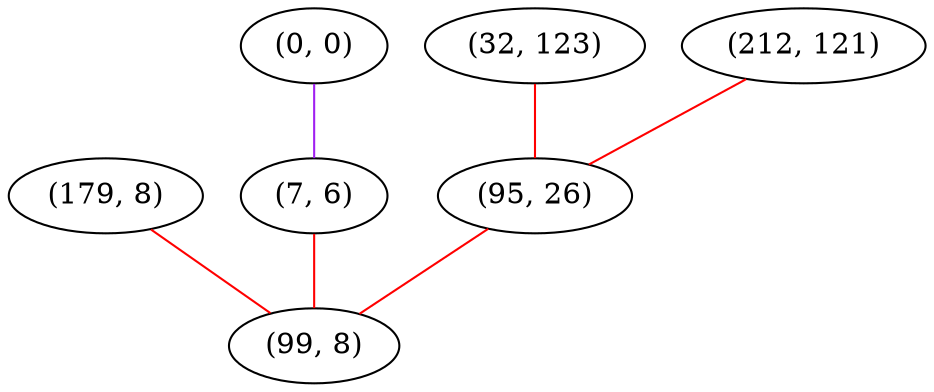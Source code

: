 graph "" {
"(179, 8)";
"(32, 123)";
"(0, 0)";
"(212, 121)";
"(7, 6)";
"(95, 26)";
"(99, 8)";
"(179, 8)" -- "(99, 8)"  [color=red, key=0, weight=1];
"(32, 123)" -- "(95, 26)"  [color=red, key=0, weight=1];
"(0, 0)" -- "(7, 6)"  [color=purple, key=0, weight=4];
"(212, 121)" -- "(95, 26)"  [color=red, key=0, weight=1];
"(7, 6)" -- "(99, 8)"  [color=red, key=0, weight=1];
"(95, 26)" -- "(99, 8)"  [color=red, key=0, weight=1];
}
